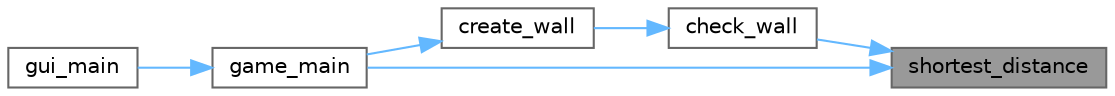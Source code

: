 digraph "shortest_distance"
{
 // LATEX_PDF_SIZE
  bgcolor="transparent";
  edge [fontname=Helvetica,fontsize=10,labelfontname=Helvetica,labelfontsize=10];
  node [fontname=Helvetica,fontsize=10,shape=box,height=0.2,width=0.4];
  rankdir="RL";
  Node1 [id="Node000001",label="shortest_distance",height=0.2,width=0.4,color="gray40", fillcolor="grey60", style="filled", fontcolor="black",tooltip="現在のプレイヤーの位置からゴールまでの最短距離を探索"];
  Node1 -> Node2 [id="edge6_Node000001_Node000002",dir="back",color="steelblue1",style="solid",tooltip=" "];
  Node2 [id="Node000002",label="check_wall",height=0.2,width=0.4,color="grey40", fillcolor="white", style="filled",URL="$wall_8c.html#a7421fa21a9c825f11310d7b8103a8f3f",tooltip="壁の設置の仕方が問題ないか判定"];
  Node2 -> Node3 [id="edge7_Node000002_Node000003",dir="back",color="steelblue1",style="solid",tooltip=" "];
  Node3 [id="Node000003",label="create_wall",height=0.2,width=0.4,color="grey40", fillcolor="white", style="filled",URL="$game_8c.html#aa87725c2189bc2de03543ba29d6bdff2",tooltip="壁を設置"];
  Node3 -> Node4 [id="edge8_Node000003_Node000004",dir="back",color="steelblue1",style="solid",tooltip=" "];
  Node4 [id="Node000004",label="game_main",height=0.2,width=0.4,color="grey40", fillcolor="white", style="filled",URL="$game_8c.html#a441d4f282398c2c2cfe4d27151ef2d0d",tooltip="ゲーム進行関数（メイン）"];
  Node4 -> Node5 [id="edge9_Node000004_Node000005",dir="back",color="steelblue1",style="solid",tooltip=" "];
  Node5 [id="Node000005",label="gui_main",height=0.2,width=0.4,color="grey40", fillcolor="white", style="filled",URL="$gui_8c.html#a0535b8637187c8866effe4f7369f8d40",tooltip="ゲームを進める関数"];
  Node1 -> Node4 [id="edge10_Node000001_Node000004",dir="back",color="steelblue1",style="solid",tooltip=" "];
}

